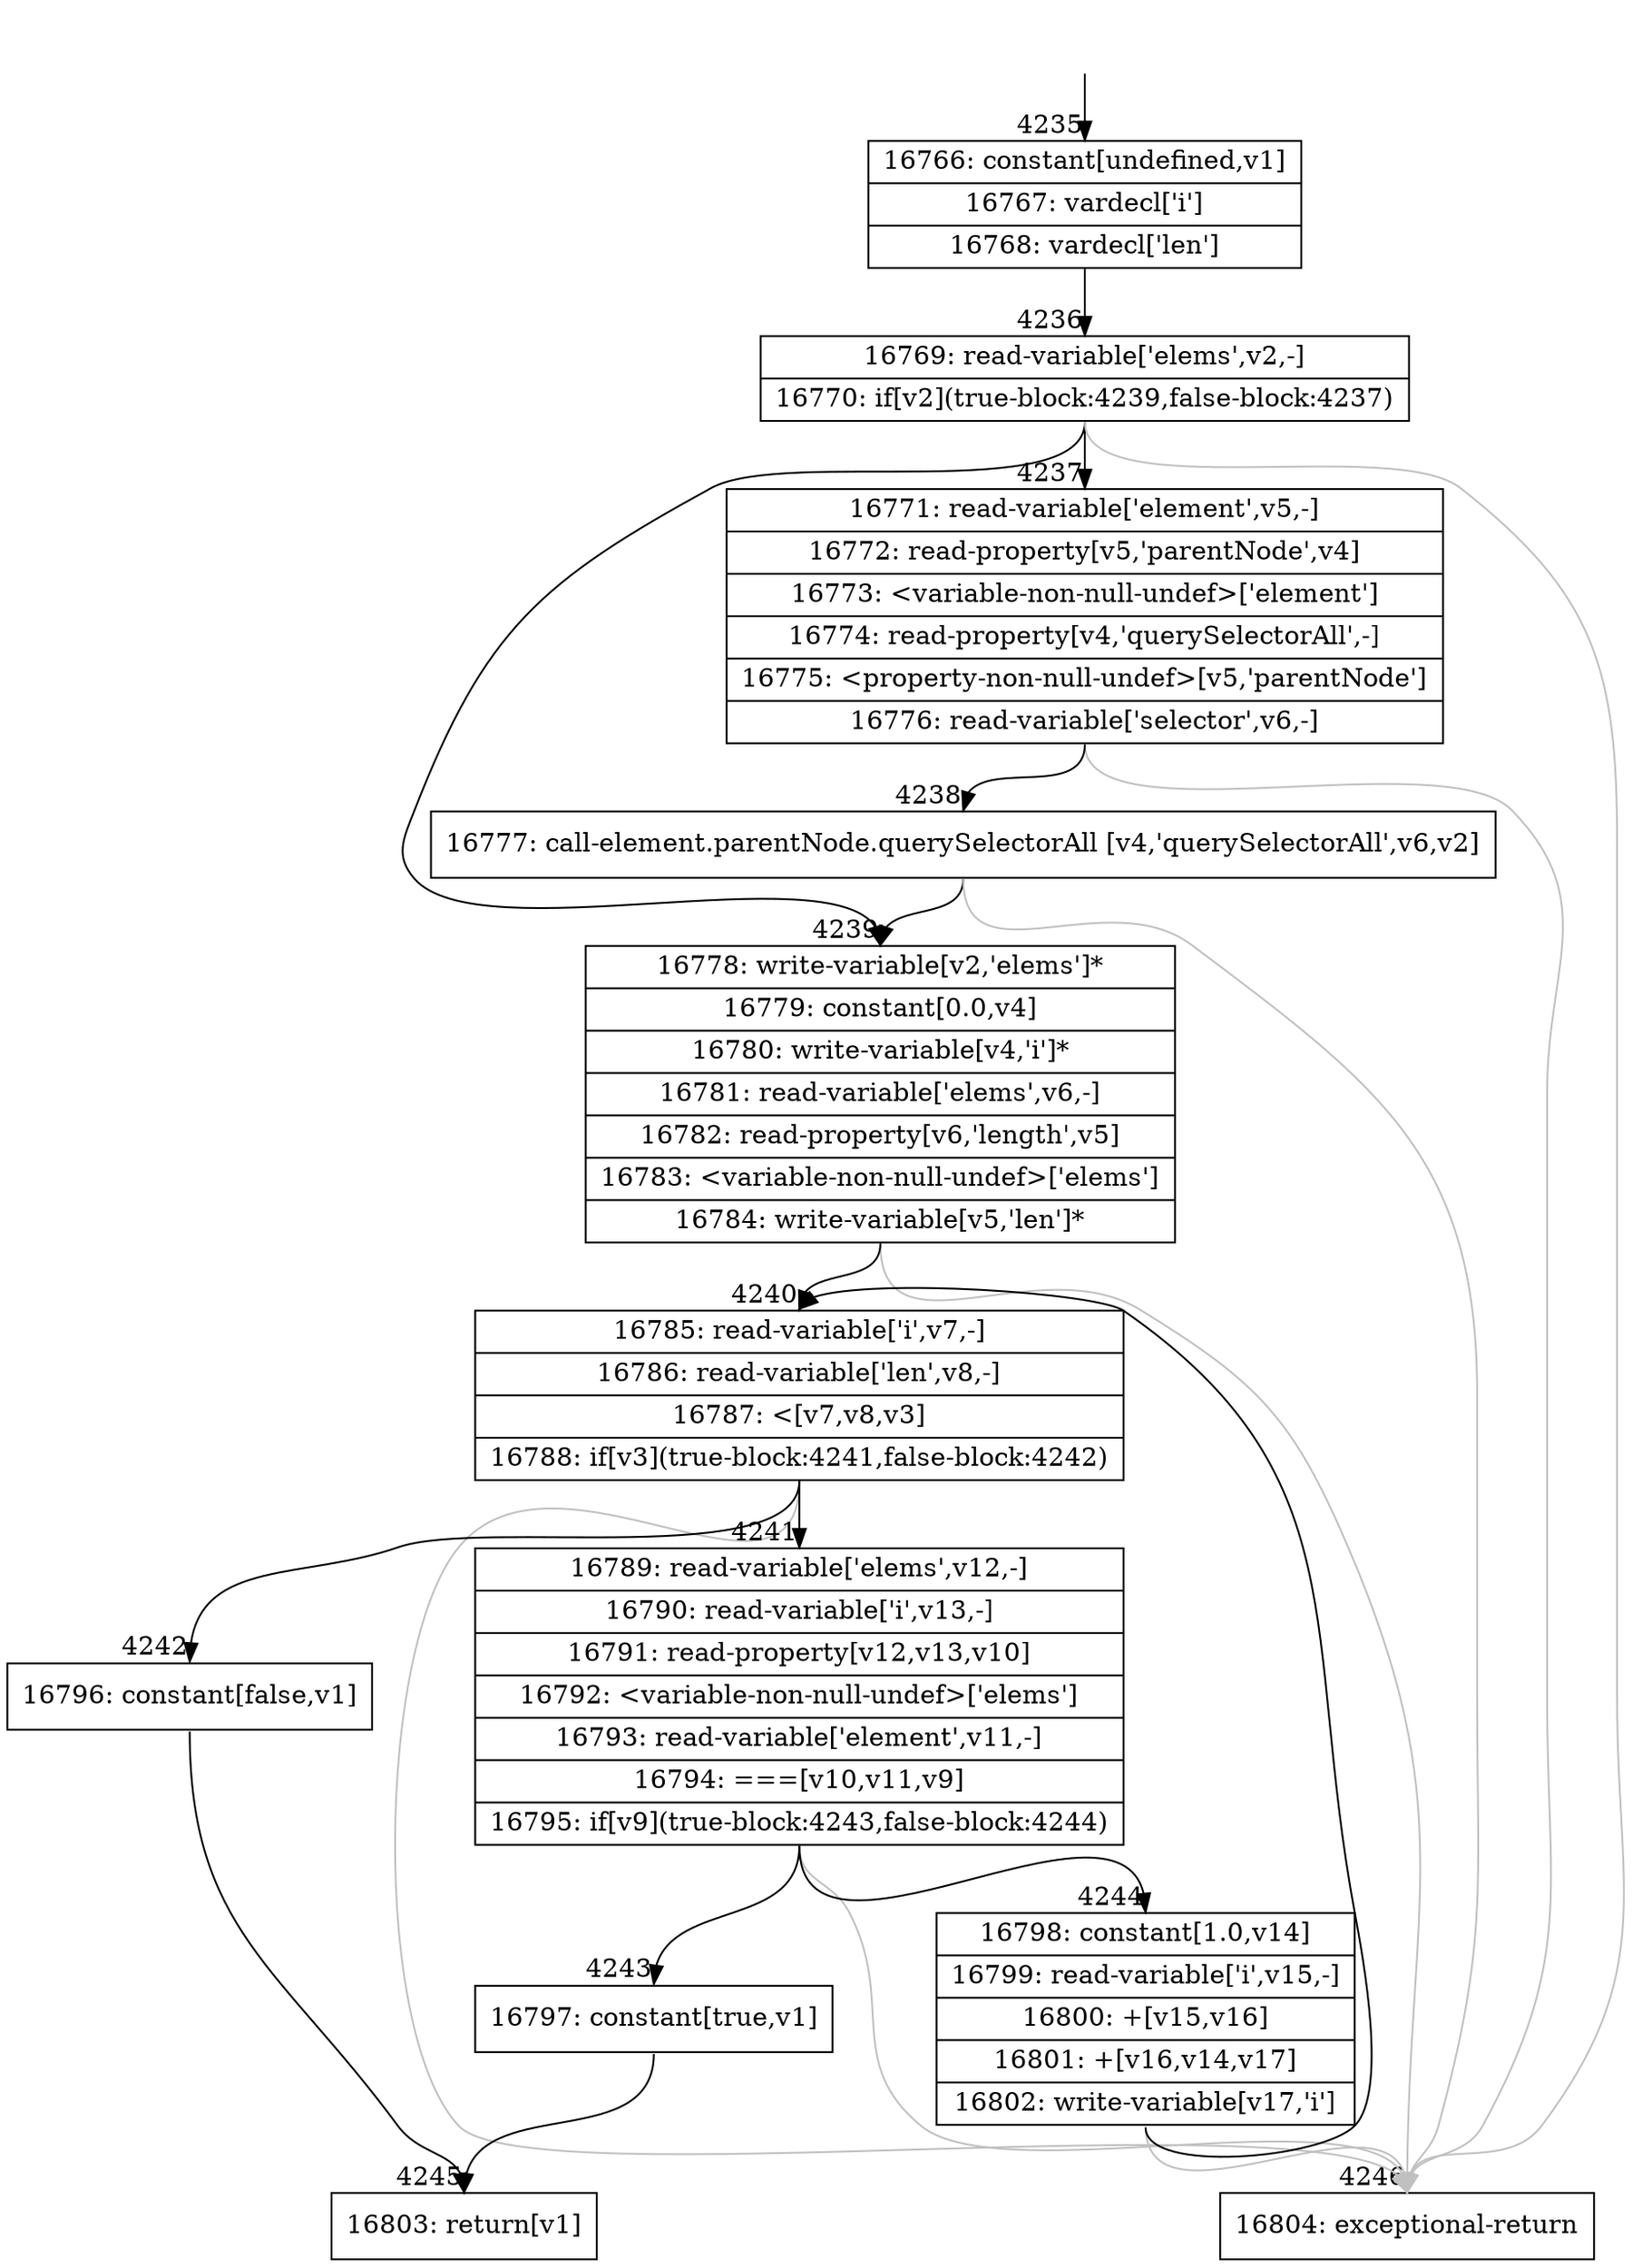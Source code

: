 digraph {
rankdir="TD"
BB_entry187[shape=none,label=""];
BB_entry187 -> BB4235 [tailport=s, headport=n, headlabel="    4235"]
BB4235 [shape=record label="{16766: constant[undefined,v1]|16767: vardecl['i']|16768: vardecl['len']}" ] 
BB4235 -> BB4236 [tailport=s, headport=n, headlabel="      4236"]
BB4236 [shape=record label="{16769: read-variable['elems',v2,-]|16770: if[v2](true-block:4239,false-block:4237)}" ] 
BB4236 -> BB4239 [tailport=s, headport=n, headlabel="      4239"]
BB4236 -> BB4237 [tailport=s, headport=n, headlabel="      4237"]
BB4236 -> BB4246 [tailport=s, headport=n, color=gray, headlabel="      4246"]
BB4237 [shape=record label="{16771: read-variable['element',v5,-]|16772: read-property[v5,'parentNode',v4]|16773: \<variable-non-null-undef\>['element']|16774: read-property[v4,'querySelectorAll',-]|16775: \<property-non-null-undef\>[v5,'parentNode']|16776: read-variable['selector',v6,-]}" ] 
BB4237 -> BB4238 [tailport=s, headport=n, headlabel="      4238"]
BB4237 -> BB4246 [tailport=s, headport=n, color=gray]
BB4238 [shape=record label="{16777: call-element.parentNode.querySelectorAll [v4,'querySelectorAll',v6,v2]}" ] 
BB4238 -> BB4239 [tailport=s, headport=n]
BB4238 -> BB4246 [tailport=s, headport=n, color=gray]
BB4239 [shape=record label="{16778: write-variable[v2,'elems']*|16779: constant[0.0,v4]|16780: write-variable[v4,'i']*|16781: read-variable['elems',v6,-]|16782: read-property[v6,'length',v5]|16783: \<variable-non-null-undef\>['elems']|16784: write-variable[v5,'len']*}" ] 
BB4239 -> BB4240 [tailport=s, headport=n, headlabel="      4240"]
BB4239 -> BB4246 [tailport=s, headport=n, color=gray]
BB4240 [shape=record label="{16785: read-variable['i',v7,-]|16786: read-variable['len',v8,-]|16787: \<[v7,v8,v3]|16788: if[v3](true-block:4241,false-block:4242)}" ] 
BB4240 -> BB4241 [tailport=s, headport=n, headlabel="      4241"]
BB4240 -> BB4242 [tailport=s, headport=n, headlabel="      4242"]
BB4240 -> BB4246 [tailport=s, headport=n, color=gray]
BB4241 [shape=record label="{16789: read-variable['elems',v12,-]|16790: read-variable['i',v13,-]|16791: read-property[v12,v13,v10]|16792: \<variable-non-null-undef\>['elems']|16793: read-variable['element',v11,-]|16794: ===[v10,v11,v9]|16795: if[v9](true-block:4243,false-block:4244)}" ] 
BB4241 -> BB4243 [tailport=s, headport=n, headlabel="      4243"]
BB4241 -> BB4244 [tailport=s, headport=n, headlabel="      4244"]
BB4241 -> BB4246 [tailport=s, headport=n, color=gray]
BB4242 [shape=record label="{16796: constant[false,v1]}" ] 
BB4242 -> BB4245 [tailport=s, headport=n, headlabel="      4245"]
BB4243 [shape=record label="{16797: constant[true,v1]}" ] 
BB4243 -> BB4245 [tailport=s, headport=n]
BB4244 [shape=record label="{16798: constant[1.0,v14]|16799: read-variable['i',v15,-]|16800: +[v15,v16]|16801: +[v16,v14,v17]|16802: write-variable[v17,'i']}" ] 
BB4244 -> BB4240 [tailport=s, headport=n]
BB4244 -> BB4246 [tailport=s, headport=n, color=gray]
BB4245 [shape=record label="{16803: return[v1]}" ] 
BB4246 [shape=record label="{16804: exceptional-return}" ] 
//#$~ 5780
}
